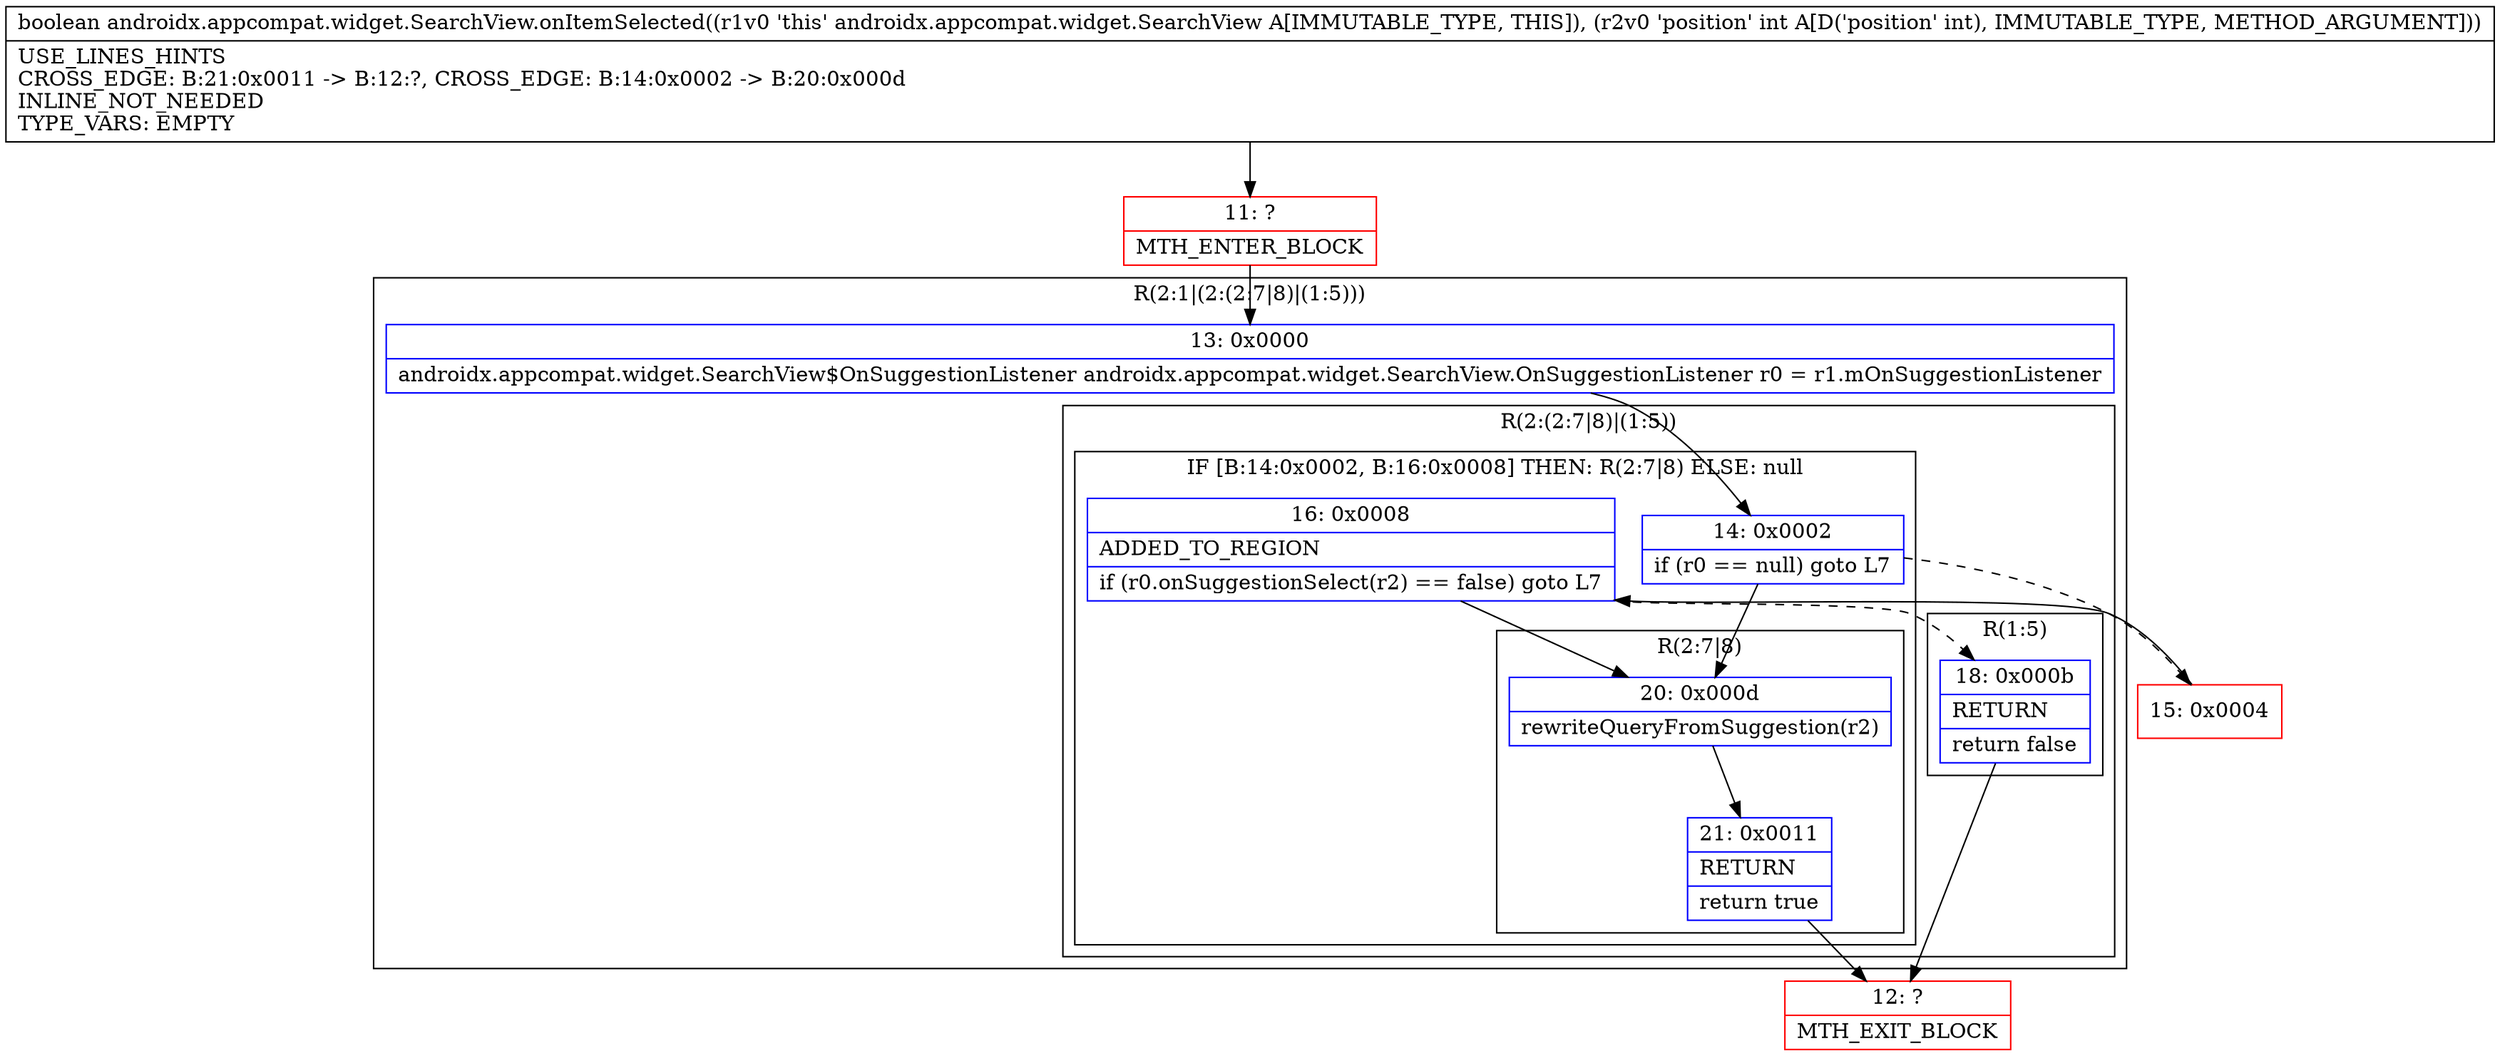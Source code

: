 digraph "CFG forandroidx.appcompat.widget.SearchView.onItemSelected(I)Z" {
subgraph cluster_Region_890183771 {
label = "R(2:1|(2:(2:7|8)|(1:5)))";
node [shape=record,color=blue];
Node_13 [shape=record,label="{13\:\ 0x0000|androidx.appcompat.widget.SearchView$OnSuggestionListener androidx.appcompat.widget.SearchView.OnSuggestionListener r0 = r1.mOnSuggestionListener\l}"];
subgraph cluster_Region_1517726468 {
label = "R(2:(2:7|8)|(1:5))";
node [shape=record,color=blue];
subgraph cluster_IfRegion_826690128 {
label = "IF [B:14:0x0002, B:16:0x0008] THEN: R(2:7|8) ELSE: null";
node [shape=record,color=blue];
Node_14 [shape=record,label="{14\:\ 0x0002|if (r0 == null) goto L7\l}"];
Node_16 [shape=record,label="{16\:\ 0x0008|ADDED_TO_REGION\l|if (r0.onSuggestionSelect(r2) == false) goto L7\l}"];
subgraph cluster_Region_1932819055 {
label = "R(2:7|8)";
node [shape=record,color=blue];
Node_20 [shape=record,label="{20\:\ 0x000d|rewriteQueryFromSuggestion(r2)\l}"];
Node_21 [shape=record,label="{21\:\ 0x0011|RETURN\l|return true\l}"];
}
}
subgraph cluster_Region_1201931286 {
label = "R(1:5)";
node [shape=record,color=blue];
Node_18 [shape=record,label="{18\:\ 0x000b|RETURN\l|return false\l}"];
}
}
}
Node_11 [shape=record,color=red,label="{11\:\ ?|MTH_ENTER_BLOCK\l}"];
Node_15 [shape=record,color=red,label="{15\:\ 0x0004}"];
Node_12 [shape=record,color=red,label="{12\:\ ?|MTH_EXIT_BLOCK\l}"];
MethodNode[shape=record,label="{boolean androidx.appcompat.widget.SearchView.onItemSelected((r1v0 'this' androidx.appcompat.widget.SearchView A[IMMUTABLE_TYPE, THIS]), (r2v0 'position' int A[D('position' int), IMMUTABLE_TYPE, METHOD_ARGUMENT]))  | USE_LINES_HINTS\lCROSS_EDGE: B:21:0x0011 \-\> B:12:?, CROSS_EDGE: B:14:0x0002 \-\> B:20:0x000d\lINLINE_NOT_NEEDED\lTYPE_VARS: EMPTY\l}"];
MethodNode -> Node_11;Node_13 -> Node_14;
Node_14 -> Node_15[style=dashed];
Node_14 -> Node_20;
Node_16 -> Node_18[style=dashed];
Node_16 -> Node_20;
Node_20 -> Node_21;
Node_21 -> Node_12;
Node_18 -> Node_12;
Node_11 -> Node_13;
Node_15 -> Node_16;
}

